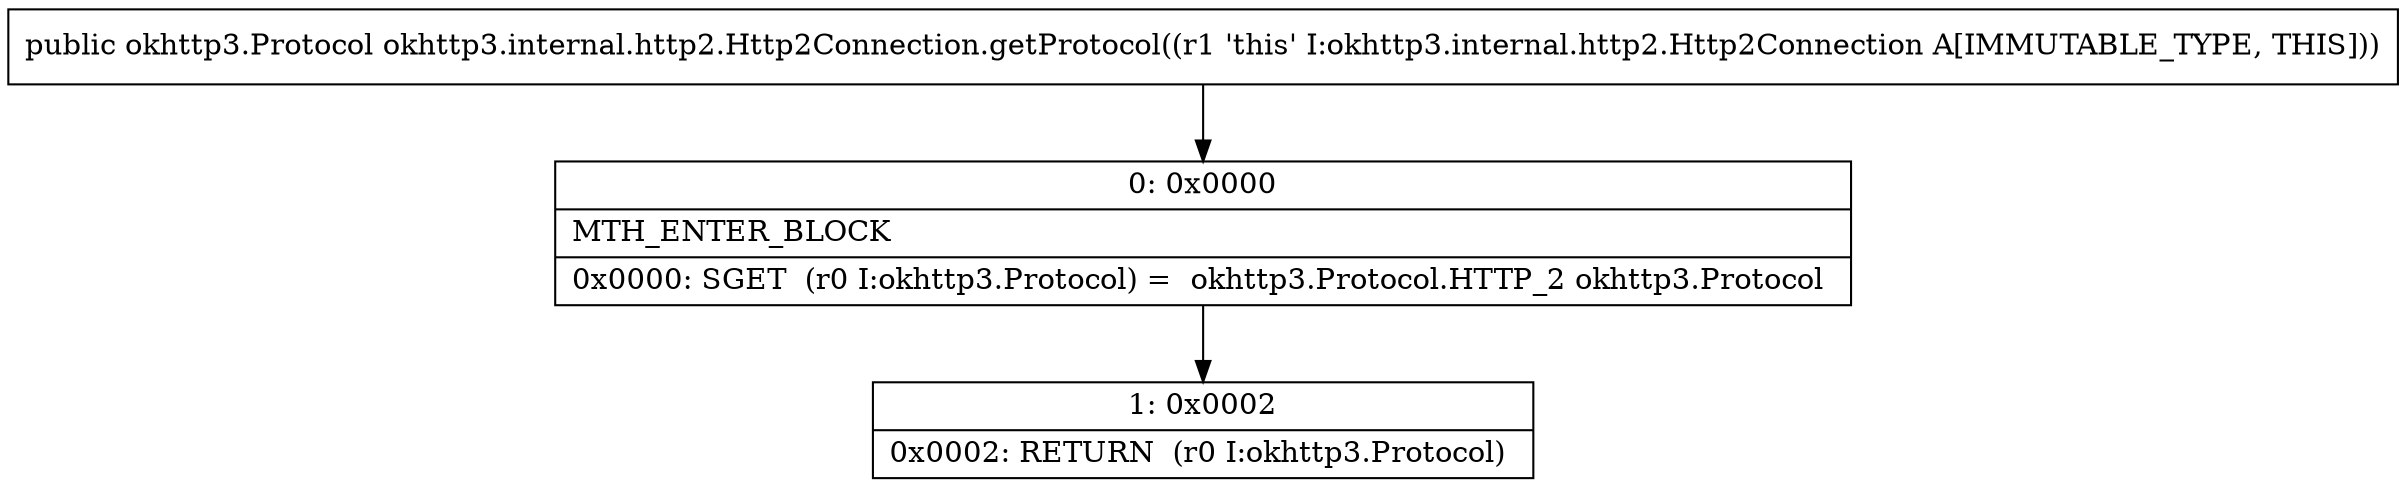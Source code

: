 digraph "CFG forokhttp3.internal.http2.Http2Connection.getProtocol()Lokhttp3\/Protocol;" {
Node_0 [shape=record,label="{0\:\ 0x0000|MTH_ENTER_BLOCK\l|0x0000: SGET  (r0 I:okhttp3.Protocol) =  okhttp3.Protocol.HTTP_2 okhttp3.Protocol \l}"];
Node_1 [shape=record,label="{1\:\ 0x0002|0x0002: RETURN  (r0 I:okhttp3.Protocol) \l}"];
MethodNode[shape=record,label="{public okhttp3.Protocol okhttp3.internal.http2.Http2Connection.getProtocol((r1 'this' I:okhttp3.internal.http2.Http2Connection A[IMMUTABLE_TYPE, THIS])) }"];
MethodNode -> Node_0;
Node_0 -> Node_1;
}

